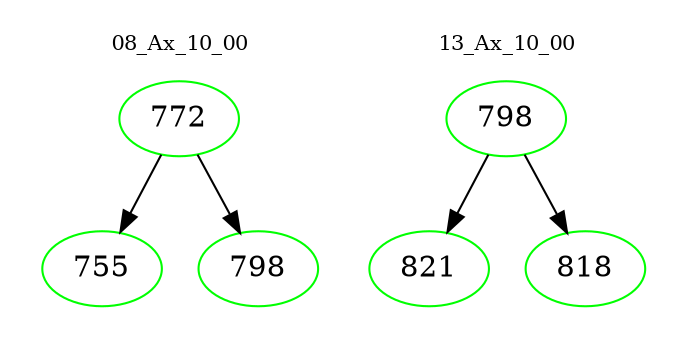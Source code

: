 digraph{
subgraph cluster_0 {
color = white
label = "08_Ax_10_00";
fontsize=10;
T0_772 [label="772", color="green"]
T0_772 -> T0_755 [color="black"]
T0_755 [label="755", color="green"]
T0_772 -> T0_798 [color="black"]
T0_798 [label="798", color="green"]
}
subgraph cluster_1 {
color = white
label = "13_Ax_10_00";
fontsize=10;
T1_798 [label="798", color="green"]
T1_798 -> T1_821 [color="black"]
T1_821 [label="821", color="green"]
T1_798 -> T1_818 [color="black"]
T1_818 [label="818", color="green"]
}
}
